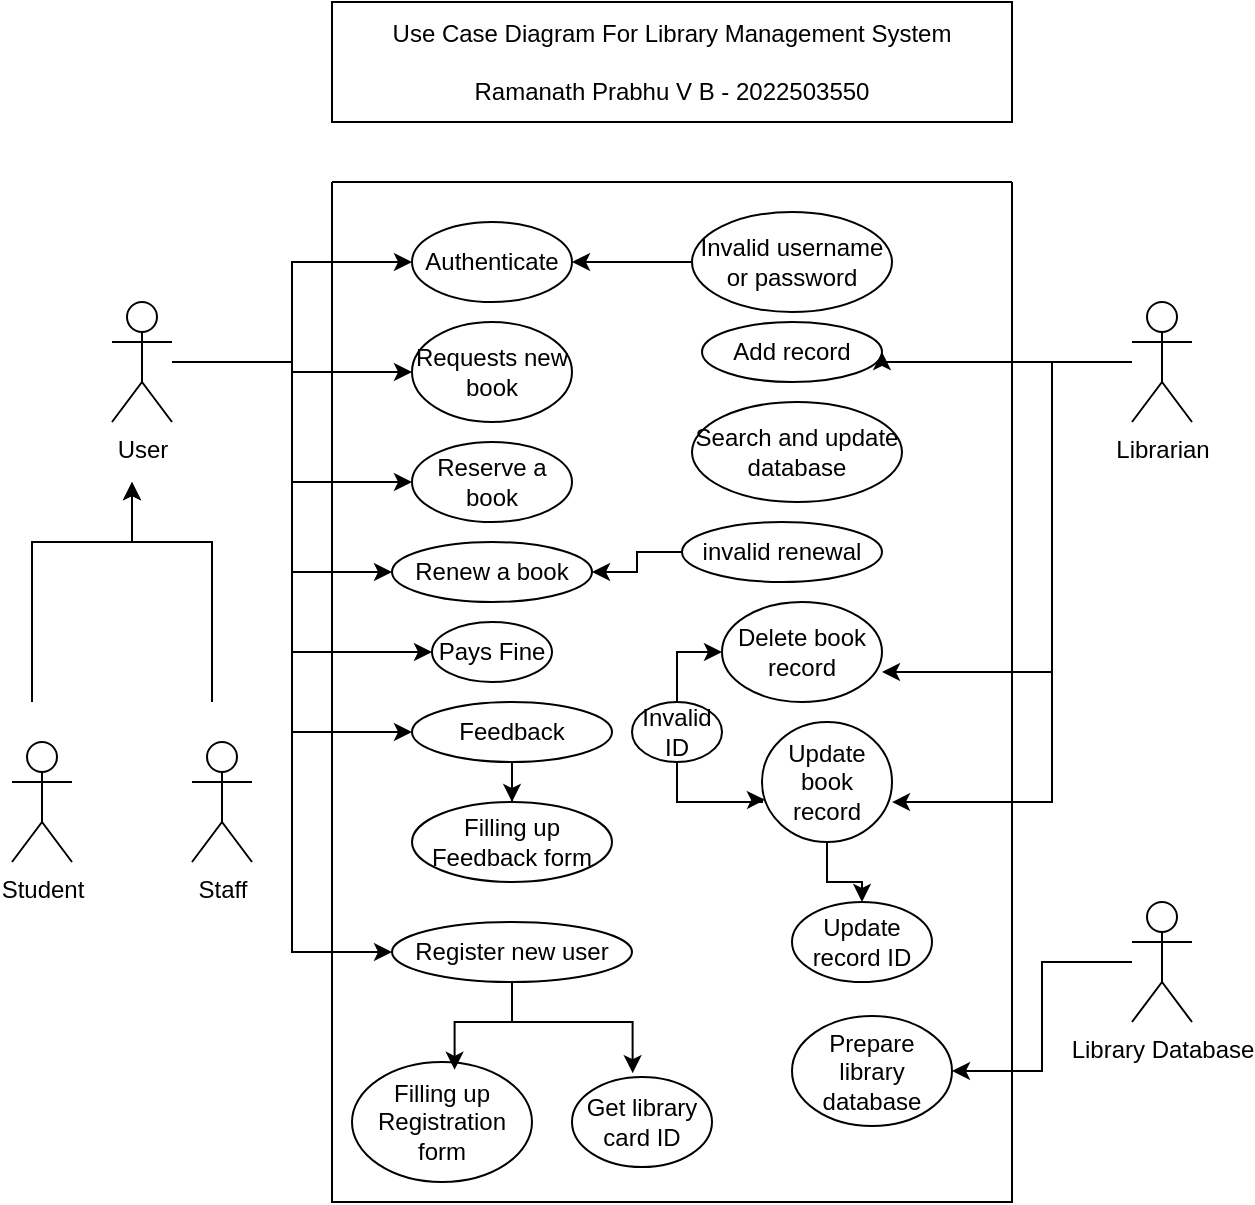 <mxfile version="24.7.7">
  <diagram id="C5RBs43oDa-KdzZeNtuy" name="Page-1">
    <mxGraphModel dx="1434" dy="780" grid="1" gridSize="10" guides="1" tooltips="1" connect="1" arrows="1" fold="1" page="1" pageScale="1" pageWidth="827" pageHeight="1169" math="0" shadow="0">
      <root>
        <mxCell id="WIyWlLk6GJQsqaUBKTNV-0" />
        <mxCell id="WIyWlLk6GJQsqaUBKTNV-1" parent="WIyWlLk6GJQsqaUBKTNV-0" />
        <mxCell id="9TYmicjOYBxug5iW_ShC-0" value="" style="swimlane;startSize=0;" vertex="1" parent="WIyWlLk6GJQsqaUBKTNV-1">
          <mxGeometry x="290" y="250" width="340" height="510" as="geometry" />
        </mxCell>
        <mxCell id="9TYmicjOYBxug5iW_ShC-2" value="Authenticate" style="ellipse;whiteSpace=wrap;html=1;" vertex="1" parent="9TYmicjOYBxug5iW_ShC-0">
          <mxGeometry x="40" y="20" width="80" height="40" as="geometry" />
        </mxCell>
        <mxCell id="9TYmicjOYBxug5iW_ShC-8" value="Filling up Registration form" style="ellipse;whiteSpace=wrap;html=1;" vertex="1" parent="9TYmicjOYBxug5iW_ShC-0">
          <mxGeometry x="10" y="440" width="90" height="60" as="geometry" />
        </mxCell>
        <mxCell id="9TYmicjOYBxug5iW_ShC-60" value="" style="edgeStyle=orthogonalEdgeStyle;rounded=0;orthogonalLoop=1;jettySize=auto;html=1;" edge="1" parent="9TYmicjOYBxug5iW_ShC-0" source="9TYmicjOYBxug5iW_ShC-7" target="9TYmicjOYBxug5iW_ShC-11">
          <mxGeometry relative="1" as="geometry" />
        </mxCell>
        <mxCell id="9TYmicjOYBxug5iW_ShC-7" value="Feedback" style="ellipse;whiteSpace=wrap;html=1;" vertex="1" parent="9TYmicjOYBxug5iW_ShC-0">
          <mxGeometry x="40" y="260" width="100" height="30" as="geometry" />
        </mxCell>
        <mxCell id="9TYmicjOYBxug5iW_ShC-6" value="Pays Fine" style="ellipse;whiteSpace=wrap;html=1;" vertex="1" parent="9TYmicjOYBxug5iW_ShC-0">
          <mxGeometry x="50" y="220" width="60" height="30" as="geometry" />
        </mxCell>
        <mxCell id="9TYmicjOYBxug5iW_ShC-3" value="Renew a book" style="ellipse;whiteSpace=wrap;html=1;" vertex="1" parent="9TYmicjOYBxug5iW_ShC-0">
          <mxGeometry x="30" y="180" width="100" height="30" as="geometry" />
        </mxCell>
        <mxCell id="9TYmicjOYBxug5iW_ShC-4" value="Requests new book" style="ellipse;whiteSpace=wrap;html=1;" vertex="1" parent="9TYmicjOYBxug5iW_ShC-0">
          <mxGeometry x="40" y="70" width="80" height="50" as="geometry" />
        </mxCell>
        <mxCell id="9TYmicjOYBxug5iW_ShC-5" value="Reserve a book" style="ellipse;whiteSpace=wrap;html=1;" vertex="1" parent="9TYmicjOYBxug5iW_ShC-0">
          <mxGeometry x="40" y="130" width="80" height="40" as="geometry" />
        </mxCell>
        <mxCell id="9TYmicjOYBxug5iW_ShC-9" value="Get library card ID" style="ellipse;whiteSpace=wrap;html=1;" vertex="1" parent="9TYmicjOYBxug5iW_ShC-0">
          <mxGeometry x="120" y="447.5" width="70" height="45" as="geometry" />
        </mxCell>
        <mxCell id="9TYmicjOYBxug5iW_ShC-10" value="Register new user" style="ellipse;whiteSpace=wrap;html=1;" vertex="1" parent="9TYmicjOYBxug5iW_ShC-0">
          <mxGeometry x="30" y="370" width="120" height="30" as="geometry" />
        </mxCell>
        <mxCell id="9TYmicjOYBxug5iW_ShC-11" value="Filling up Feedback form" style="ellipse;whiteSpace=wrap;html=1;" vertex="1" parent="9TYmicjOYBxug5iW_ShC-0">
          <mxGeometry x="40" y="310" width="100" height="40" as="geometry" />
        </mxCell>
        <mxCell id="9TYmicjOYBxug5iW_ShC-45" style="edgeStyle=orthogonalEdgeStyle;rounded=0;orthogonalLoop=1;jettySize=auto;html=1;entryX=1;entryY=0.5;entryDx=0;entryDy=0;" edge="1" parent="9TYmicjOYBxug5iW_ShC-0" source="9TYmicjOYBxug5iW_ShC-16" target="9TYmicjOYBxug5iW_ShC-2">
          <mxGeometry relative="1" as="geometry" />
        </mxCell>
        <mxCell id="9TYmicjOYBxug5iW_ShC-16" value="Invalid username or password" style="ellipse;whiteSpace=wrap;html=1;" vertex="1" parent="9TYmicjOYBxug5iW_ShC-0">
          <mxGeometry x="180" y="15" width="100" height="50" as="geometry" />
        </mxCell>
        <mxCell id="9TYmicjOYBxug5iW_ShC-15" value="Add record" style="ellipse;whiteSpace=wrap;html=1;" vertex="1" parent="9TYmicjOYBxug5iW_ShC-0">
          <mxGeometry x="185" y="70" width="90" height="30" as="geometry" />
        </mxCell>
        <mxCell id="9TYmicjOYBxug5iW_ShC-17" value="Search and update database" style="ellipse;whiteSpace=wrap;html=1;" vertex="1" parent="9TYmicjOYBxug5iW_ShC-0">
          <mxGeometry x="180" y="110" width="105" height="50" as="geometry" />
        </mxCell>
        <mxCell id="9TYmicjOYBxug5iW_ShC-62" style="edgeStyle=orthogonalEdgeStyle;rounded=0;orthogonalLoop=1;jettySize=auto;html=1;entryX=1;entryY=0.5;entryDx=0;entryDy=0;" edge="1" parent="9TYmicjOYBxug5iW_ShC-0" source="9TYmicjOYBxug5iW_ShC-14" target="9TYmicjOYBxug5iW_ShC-3">
          <mxGeometry relative="1" as="geometry" />
        </mxCell>
        <mxCell id="9TYmicjOYBxug5iW_ShC-14" value="invalid renewal" style="ellipse;whiteSpace=wrap;html=1;" vertex="1" parent="9TYmicjOYBxug5iW_ShC-0">
          <mxGeometry x="175" y="170" width="100" height="30" as="geometry" />
        </mxCell>
        <mxCell id="9TYmicjOYBxug5iW_ShC-13" value="Delete book record" style="ellipse;whiteSpace=wrap;html=1;" vertex="1" parent="9TYmicjOYBxug5iW_ShC-0">
          <mxGeometry x="195" y="210" width="80" height="50" as="geometry" />
        </mxCell>
        <mxCell id="9TYmicjOYBxug5iW_ShC-66" style="edgeStyle=orthogonalEdgeStyle;rounded=0;orthogonalLoop=1;jettySize=auto;html=1;entryX=0.5;entryY=0;entryDx=0;entryDy=0;" edge="1" parent="9TYmicjOYBxug5iW_ShC-0" source="9TYmicjOYBxug5iW_ShC-12" target="9TYmicjOYBxug5iW_ShC-20">
          <mxGeometry relative="1" as="geometry" />
        </mxCell>
        <mxCell id="9TYmicjOYBxug5iW_ShC-12" value="Update book record" style="ellipse;whiteSpace=wrap;html=1;" vertex="1" parent="9TYmicjOYBxug5iW_ShC-0">
          <mxGeometry x="215" y="270" width="65" height="60" as="geometry" />
        </mxCell>
        <mxCell id="9TYmicjOYBxug5iW_ShC-63" style="edgeStyle=orthogonalEdgeStyle;rounded=0;orthogonalLoop=1;jettySize=auto;html=1;entryX=0;entryY=0.5;entryDx=0;entryDy=0;" edge="1" parent="9TYmicjOYBxug5iW_ShC-0" source="9TYmicjOYBxug5iW_ShC-19" target="9TYmicjOYBxug5iW_ShC-13">
          <mxGeometry relative="1" as="geometry" />
        </mxCell>
        <mxCell id="9TYmicjOYBxug5iW_ShC-19" value="Invalid ID" style="ellipse;whiteSpace=wrap;html=1;" vertex="1" parent="9TYmicjOYBxug5iW_ShC-0">
          <mxGeometry x="150" y="260" width="45" height="30" as="geometry" />
        </mxCell>
        <mxCell id="9TYmicjOYBxug5iW_ShC-20" value="Update record ID" style="ellipse;whiteSpace=wrap;html=1;" vertex="1" parent="9TYmicjOYBxug5iW_ShC-0">
          <mxGeometry x="230" y="360" width="70" height="40" as="geometry" />
        </mxCell>
        <mxCell id="9TYmicjOYBxug5iW_ShC-18" value="Prepare library database" style="ellipse;whiteSpace=wrap;html=1;" vertex="1" parent="9TYmicjOYBxug5iW_ShC-0">
          <mxGeometry x="230" y="417" width="80" height="55" as="geometry" />
        </mxCell>
        <mxCell id="9TYmicjOYBxug5iW_ShC-57" style="edgeStyle=orthogonalEdgeStyle;rounded=0;orthogonalLoop=1;jettySize=auto;html=1;entryX=0.57;entryY=0.065;entryDx=0;entryDy=0;entryPerimeter=0;" edge="1" parent="9TYmicjOYBxug5iW_ShC-0" source="9TYmicjOYBxug5iW_ShC-10" target="9TYmicjOYBxug5iW_ShC-8">
          <mxGeometry relative="1" as="geometry">
            <Array as="points">
              <mxPoint x="90" y="420" />
              <mxPoint x="61" y="420" />
            </Array>
          </mxGeometry>
        </mxCell>
        <mxCell id="9TYmicjOYBxug5iW_ShC-58" style="edgeStyle=orthogonalEdgeStyle;rounded=0;orthogonalLoop=1;jettySize=auto;html=1;entryX=0.433;entryY=-0.043;entryDx=0;entryDy=0;entryPerimeter=0;" edge="1" parent="9TYmicjOYBxug5iW_ShC-0" source="9TYmicjOYBxug5iW_ShC-10" target="9TYmicjOYBxug5iW_ShC-9">
          <mxGeometry relative="1" as="geometry">
            <Array as="points">
              <mxPoint x="90" y="420" />
              <mxPoint x="150" y="420" />
            </Array>
          </mxGeometry>
        </mxCell>
        <mxCell id="9TYmicjOYBxug5iW_ShC-64" style="edgeStyle=orthogonalEdgeStyle;rounded=0;orthogonalLoop=1;jettySize=auto;html=1;entryX=0.023;entryY=0.648;entryDx=0;entryDy=0;entryPerimeter=0;" edge="1" parent="9TYmicjOYBxug5iW_ShC-0" source="9TYmicjOYBxug5iW_ShC-19" target="9TYmicjOYBxug5iW_ShC-12">
          <mxGeometry relative="1" as="geometry">
            <Array as="points">
              <mxPoint x="173" y="310" />
              <mxPoint x="215" y="310" />
              <mxPoint x="215" y="309" />
            </Array>
          </mxGeometry>
        </mxCell>
        <mxCell id="9TYmicjOYBxug5iW_ShC-33" style="edgeStyle=orthogonalEdgeStyle;rounded=0;orthogonalLoop=1;jettySize=auto;html=1;entryX=0;entryY=0.5;entryDx=0;entryDy=0;" edge="1" parent="WIyWlLk6GJQsqaUBKTNV-1" source="9TYmicjOYBxug5iW_ShC-21" target="9TYmicjOYBxug5iW_ShC-2">
          <mxGeometry relative="1" as="geometry" />
        </mxCell>
        <mxCell id="9TYmicjOYBxug5iW_ShC-34" style="edgeStyle=orthogonalEdgeStyle;rounded=0;orthogonalLoop=1;jettySize=auto;html=1;" edge="1" parent="WIyWlLk6GJQsqaUBKTNV-1" source="9TYmicjOYBxug5iW_ShC-21" target="9TYmicjOYBxug5iW_ShC-4">
          <mxGeometry relative="1" as="geometry" />
        </mxCell>
        <mxCell id="9TYmicjOYBxug5iW_ShC-35" style="edgeStyle=orthogonalEdgeStyle;rounded=0;orthogonalLoop=1;jettySize=auto;html=1;entryX=0;entryY=0.5;entryDx=0;entryDy=0;" edge="1" parent="WIyWlLk6GJQsqaUBKTNV-1" source="9TYmicjOYBxug5iW_ShC-21" target="9TYmicjOYBxug5iW_ShC-5">
          <mxGeometry relative="1" as="geometry" />
        </mxCell>
        <mxCell id="9TYmicjOYBxug5iW_ShC-36" style="edgeStyle=orthogonalEdgeStyle;rounded=0;orthogonalLoop=1;jettySize=auto;html=1;entryX=0;entryY=0.5;entryDx=0;entryDy=0;" edge="1" parent="WIyWlLk6GJQsqaUBKTNV-1" source="9TYmicjOYBxug5iW_ShC-21" target="9TYmicjOYBxug5iW_ShC-3">
          <mxGeometry relative="1" as="geometry">
            <Array as="points">
              <mxPoint x="270" y="340" />
              <mxPoint x="270" y="445" />
            </Array>
          </mxGeometry>
        </mxCell>
        <mxCell id="9TYmicjOYBxug5iW_ShC-37" style="edgeStyle=orthogonalEdgeStyle;rounded=0;orthogonalLoop=1;jettySize=auto;html=1;entryX=0;entryY=0.5;entryDx=0;entryDy=0;" edge="1" parent="WIyWlLk6GJQsqaUBKTNV-1" source="9TYmicjOYBxug5iW_ShC-21" target="9TYmicjOYBxug5iW_ShC-6">
          <mxGeometry relative="1" as="geometry">
            <Array as="points">
              <mxPoint x="270" y="340" />
              <mxPoint x="270" y="485" />
            </Array>
          </mxGeometry>
        </mxCell>
        <mxCell id="9TYmicjOYBxug5iW_ShC-38" style="edgeStyle=orthogonalEdgeStyle;rounded=0;orthogonalLoop=1;jettySize=auto;html=1;entryX=0;entryY=0.5;entryDx=0;entryDy=0;" edge="1" parent="WIyWlLk6GJQsqaUBKTNV-1" source="9TYmicjOYBxug5iW_ShC-21" target="9TYmicjOYBxug5iW_ShC-7">
          <mxGeometry relative="1" as="geometry" />
        </mxCell>
        <mxCell id="9TYmicjOYBxug5iW_ShC-39" style="edgeStyle=orthogonalEdgeStyle;rounded=0;orthogonalLoop=1;jettySize=auto;html=1;entryX=0;entryY=0.5;entryDx=0;entryDy=0;" edge="1" parent="WIyWlLk6GJQsqaUBKTNV-1" source="9TYmicjOYBxug5iW_ShC-21" target="9TYmicjOYBxug5iW_ShC-10">
          <mxGeometry relative="1" as="geometry">
            <Array as="points">
              <mxPoint x="270" y="340" />
              <mxPoint x="270" y="635" />
            </Array>
          </mxGeometry>
        </mxCell>
        <mxCell id="9TYmicjOYBxug5iW_ShC-21" value="User" style="shape=umlActor;verticalLabelPosition=bottom;verticalAlign=top;html=1;outlineConnect=0;" vertex="1" parent="WIyWlLk6GJQsqaUBKTNV-1">
          <mxGeometry x="180" y="310" width="30" height="60" as="geometry" />
        </mxCell>
        <mxCell id="9TYmicjOYBxug5iW_ShC-22" value="Student" style="shape=umlActor;verticalLabelPosition=bottom;verticalAlign=top;html=1;outlineConnect=0;" vertex="1" parent="WIyWlLk6GJQsqaUBKTNV-1">
          <mxGeometry x="130" y="530" width="30" height="60" as="geometry" />
        </mxCell>
        <mxCell id="9TYmicjOYBxug5iW_ShC-24" value="Staff" style="shape=umlActor;verticalLabelPosition=bottom;verticalAlign=top;html=1;outlineConnect=0;" vertex="1" parent="WIyWlLk6GJQsqaUBKTNV-1">
          <mxGeometry x="220" y="530" width="30" height="60" as="geometry" />
        </mxCell>
        <mxCell id="9TYmicjOYBxug5iW_ShC-51" style="edgeStyle=orthogonalEdgeStyle;rounded=0;orthogonalLoop=1;jettySize=auto;html=1;entryX=1;entryY=0.5;entryDx=0;entryDy=0;" edge="1" parent="WIyWlLk6GJQsqaUBKTNV-1" source="9TYmicjOYBxug5iW_ShC-29" target="9TYmicjOYBxug5iW_ShC-15">
          <mxGeometry relative="1" as="geometry">
            <Array as="points">
              <mxPoint x="565" y="340" />
            </Array>
          </mxGeometry>
        </mxCell>
        <mxCell id="9TYmicjOYBxug5iW_ShC-52" style="edgeStyle=orthogonalEdgeStyle;rounded=0;orthogonalLoop=1;jettySize=auto;html=1;entryX=1;entryY=0.5;entryDx=0;entryDy=0;" edge="1" parent="WIyWlLk6GJQsqaUBKTNV-1">
          <mxGeometry relative="1" as="geometry">
            <mxPoint x="690.0" y="340" as="sourcePoint" />
            <mxPoint x="565.0" y="495" as="targetPoint" />
            <Array as="points">
              <mxPoint x="650" y="340" />
              <mxPoint x="650" y="495" />
            </Array>
          </mxGeometry>
        </mxCell>
        <mxCell id="9TYmicjOYBxug5iW_ShC-29" value="Librarian" style="shape=umlActor;verticalLabelPosition=bottom;verticalAlign=top;html=1;outlineConnect=0;" vertex="1" parent="WIyWlLk6GJQsqaUBKTNV-1">
          <mxGeometry x="690" y="310" width="30" height="60" as="geometry" />
        </mxCell>
        <mxCell id="9TYmicjOYBxug5iW_ShC-54" style="edgeStyle=orthogonalEdgeStyle;rounded=0;orthogonalLoop=1;jettySize=auto;html=1;" edge="1" parent="WIyWlLk6GJQsqaUBKTNV-1" source="9TYmicjOYBxug5iW_ShC-30" target="9TYmicjOYBxug5iW_ShC-18">
          <mxGeometry relative="1" as="geometry" />
        </mxCell>
        <mxCell id="9TYmicjOYBxug5iW_ShC-30" value="Library Database" style="shape=umlActor;verticalLabelPosition=bottom;verticalAlign=top;html=1;outlineConnect=0;" vertex="1" parent="WIyWlLk6GJQsqaUBKTNV-1">
          <mxGeometry x="690" y="610" width="30" height="60" as="geometry" />
        </mxCell>
        <mxCell id="9TYmicjOYBxug5iW_ShC-53" style="edgeStyle=orthogonalEdgeStyle;rounded=0;orthogonalLoop=1;jettySize=auto;html=1;entryX=1;entryY=0.667;entryDx=0;entryDy=0;entryPerimeter=0;" edge="1" parent="WIyWlLk6GJQsqaUBKTNV-1" source="9TYmicjOYBxug5iW_ShC-29" target="9TYmicjOYBxug5iW_ShC-12">
          <mxGeometry relative="1" as="geometry">
            <Array as="points">
              <mxPoint x="650" y="340" />
              <mxPoint x="650" y="560" />
            </Array>
          </mxGeometry>
        </mxCell>
        <mxCell id="9TYmicjOYBxug5iW_ShC-74" value="" style="endArrow=classic;html=1;rounded=0;" edge="1" parent="WIyWlLk6GJQsqaUBKTNV-1">
          <mxGeometry width="50" height="50" relative="1" as="geometry">
            <mxPoint x="140" y="510" as="sourcePoint" />
            <mxPoint x="190" y="400" as="targetPoint" />
            <Array as="points">
              <mxPoint x="140" y="470" />
              <mxPoint x="140" y="430" />
              <mxPoint x="190" y="430" />
            </Array>
          </mxGeometry>
        </mxCell>
        <mxCell id="9TYmicjOYBxug5iW_ShC-75" value="" style="endArrow=classic;html=1;rounded=0;" edge="1" parent="WIyWlLk6GJQsqaUBKTNV-1">
          <mxGeometry width="50" height="50" relative="1" as="geometry">
            <mxPoint x="230" y="510" as="sourcePoint" />
            <mxPoint x="190" y="400" as="targetPoint" />
            <Array as="points">
              <mxPoint x="230" y="430" />
              <mxPoint x="190" y="430" />
              <mxPoint x="190" y="420" />
            </Array>
          </mxGeometry>
        </mxCell>
        <mxCell id="9TYmicjOYBxug5iW_ShC-77" value="Use Case Diagram For Library Management System&lt;div&gt;&lt;br&gt;&lt;div&gt;Ramanath Prabhu V B -&amp;nbsp;&lt;span style=&quot;background-color: initial;&quot;&gt;2022503550&lt;/span&gt;&lt;br&gt;&lt;/div&gt;&lt;/div&gt;" style="rounded=0;whiteSpace=wrap;html=1;" vertex="1" parent="WIyWlLk6GJQsqaUBKTNV-1">
          <mxGeometry x="290" y="160" width="340" height="60" as="geometry" />
        </mxCell>
      </root>
    </mxGraphModel>
  </diagram>
</mxfile>
